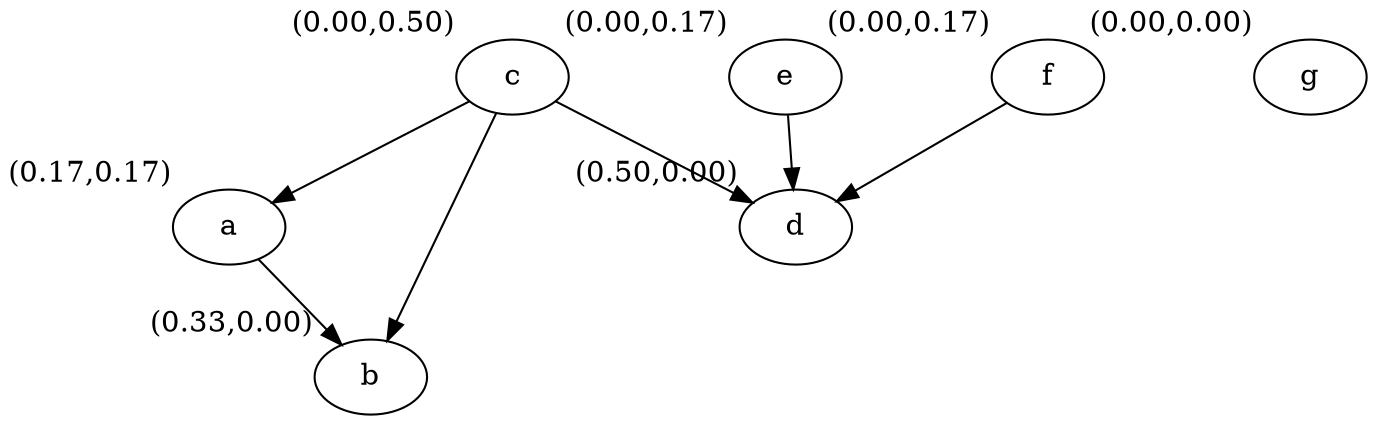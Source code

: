 digraph g {
graph [nodesep=1];
a [xlabel="(0.17,0.17)"]
c [xlabel="(0.00,0.50)"]
b [xlabel="(0.33,0.00)"]
e [xlabel="(0.00,0.17)"]
d [xlabel="(0.50,0.00)"]
g [xlabel="(0.00,0.00)"]
f [xlabel="(0.00,0.17)"]
a-> b;
b;
c-> a;
c-> b;
c-> d;
d;
e-> d;
f-> d;
g;
}
